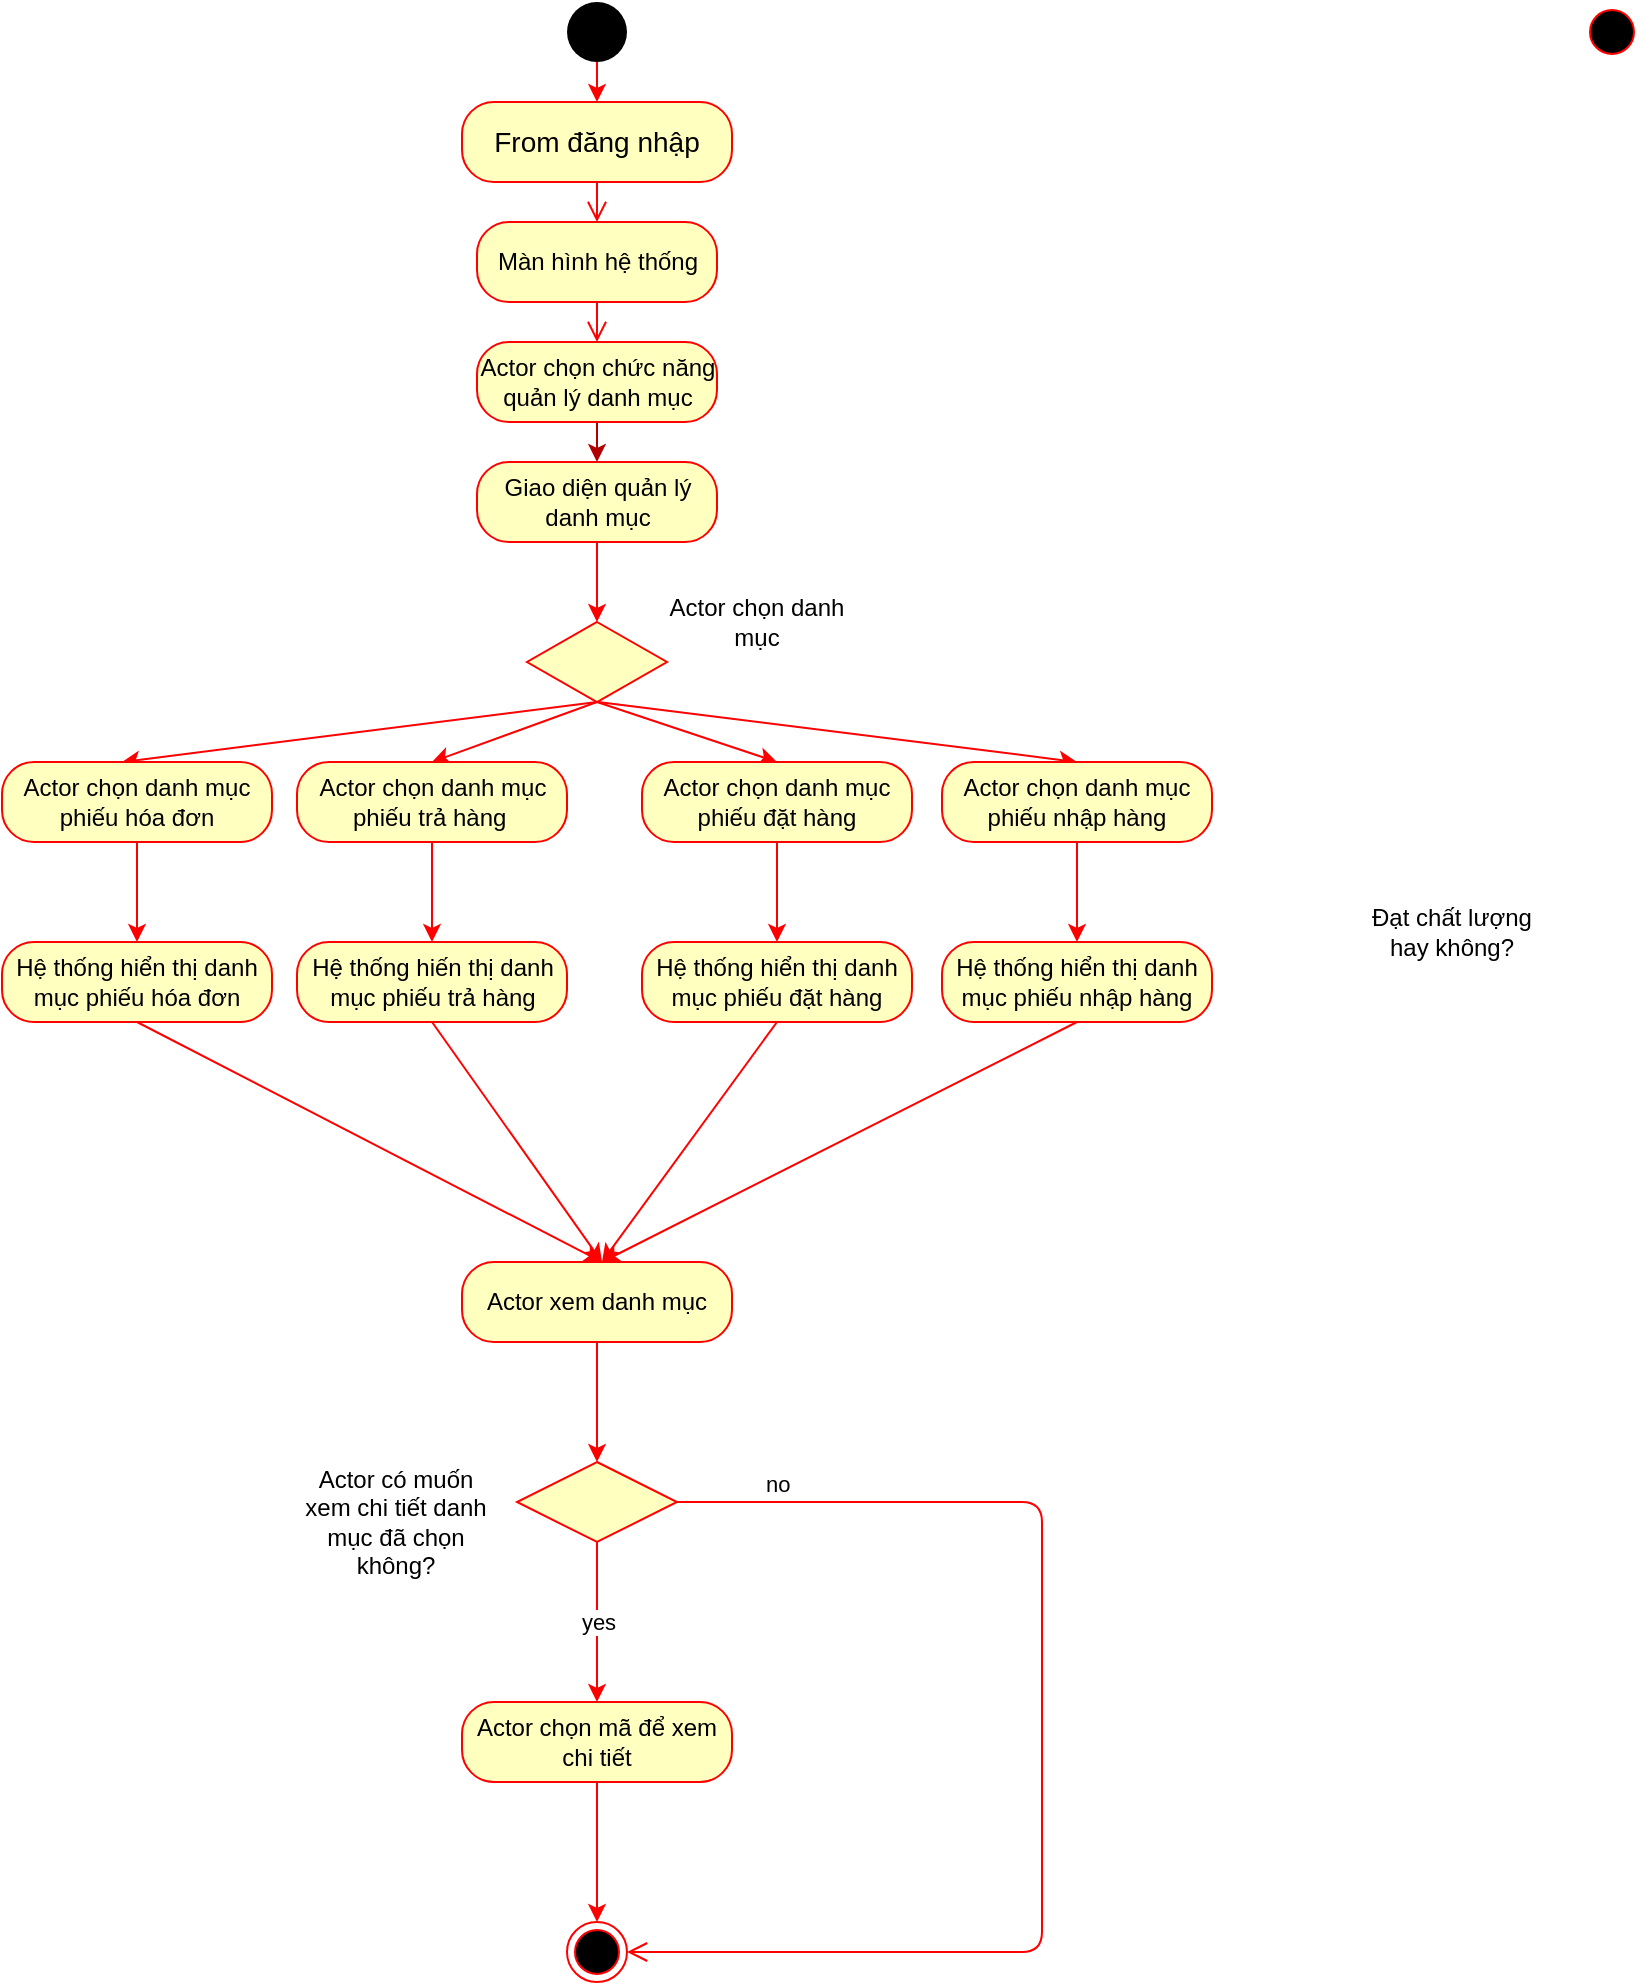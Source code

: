 <mxfile version="13.10.4" type="github">
  <diagram name="Page-1" id="e7e014a7-5840-1c2e-5031-d8a46d1fe8dd">
    <mxGraphModel dx="1220" dy="1555" grid="1" gridSize="10" guides="1" tooltips="1" connect="1" arrows="1" fold="1" page="1" pageScale="1" pageWidth="1169" pageHeight="826" background="#ffffff" math="0" shadow="0">
      <root>
        <mxCell id="0" />
        <mxCell id="1" parent="0" />
        <mxCell id="-c-wwAFa2-BwszWhMHXV-96" value="" style="ellipse;html=1;shape=startState;fillColor=#000000;strokeColor=#ff0000;" parent="1" vertex="1">
          <mxGeometry x="830" y="-780" width="30" height="30" as="geometry" />
        </mxCell>
        <mxCell id="0pxNcGVsvzD9zgSRN0-3-6" value="Đạt chất lượng hay không?" style="text;html=1;strokeColor=none;fillColor=none;align=center;verticalAlign=middle;whiteSpace=wrap;rounded=0;" parent="1" vertex="1">
          <mxGeometry x="720" y="-325" width="90" height="20" as="geometry" />
        </mxCell>
        <mxCell id="BmALPy2898BpjJ6mpnyW-61" style="edgeStyle=none;rounded=0;orthogonalLoop=1;jettySize=auto;html=1;exitX=0.5;exitY=1;exitDx=0;exitDy=0;entryX=0.5;entryY=0;entryDx=0;entryDy=0;strokeWidth=1;fillColor=#f0a30a;strokeColor=#FF0000;" edge="1" parent="1" source="BmALPy2898BpjJ6mpnyW-62" target="BmALPy2898BpjJ6mpnyW-63">
          <mxGeometry relative="1" as="geometry" />
        </mxCell>
        <mxCell id="BmALPy2898BpjJ6mpnyW-62" value="" style="ellipse;fillColor=#000000;strokeColor=none;" vertex="1" parent="1">
          <mxGeometry x="322.5" y="-780" width="30" height="30" as="geometry" />
        </mxCell>
        <mxCell id="BmALPy2898BpjJ6mpnyW-63" value="&lt;span style=&quot;font-size: 14px&quot;&gt;From đăng nhập&lt;/span&gt;" style="rounded=1;whiteSpace=wrap;html=1;arcSize=40;fontColor=#000000;fillColor=#ffffc0;strokeColor=#ff0000;" vertex="1" parent="1">
          <mxGeometry x="270.0" y="-730" width="135" height="40" as="geometry" />
        </mxCell>
        <mxCell id="BmALPy2898BpjJ6mpnyW-64" value="" style="edgeStyle=orthogonalEdgeStyle;html=1;verticalAlign=bottom;endArrow=open;endSize=8;strokeColor=#ff0000;entryX=0.5;entryY=0;entryDx=0;entryDy=0;" edge="1" parent="1" source="BmALPy2898BpjJ6mpnyW-63" target="BmALPy2898BpjJ6mpnyW-65">
          <mxGeometry relative="1" as="geometry">
            <mxPoint x="337.5" y="-740" as="targetPoint" />
          </mxGeometry>
        </mxCell>
        <mxCell id="BmALPy2898BpjJ6mpnyW-65" value="Màn hình hệ thống" style="rounded=1;whiteSpace=wrap;html=1;arcSize=40;fontColor=#000000;fillColor=#ffffc0;strokeColor=#ff0000;" vertex="1" parent="1">
          <mxGeometry x="277.5" y="-670" width="120" height="40" as="geometry" />
        </mxCell>
        <mxCell id="BmALPy2898BpjJ6mpnyW-66" value="" style="edgeStyle=orthogonalEdgeStyle;html=1;verticalAlign=bottom;endArrow=open;endSize=8;strokeColor=#ff0000;entryX=0.5;entryY=0;entryDx=0;entryDy=0;" edge="1" parent="1" source="BmALPy2898BpjJ6mpnyW-65" target="BmALPy2898BpjJ6mpnyW-72">
          <mxGeometry relative="1" as="geometry">
            <mxPoint x="337.5" y="-640" as="targetPoint" />
          </mxGeometry>
        </mxCell>
        <mxCell id="BmALPy2898BpjJ6mpnyW-143" style="edgeStyle=none;rounded=0;orthogonalLoop=1;jettySize=auto;html=1;entryX=0.5;entryY=0;entryDx=0;entryDy=0;strokeColor=#FF0000;" edge="1" parent="1" source="BmALPy2898BpjJ6mpnyW-68" target="BmALPy2898BpjJ6mpnyW-140">
          <mxGeometry relative="1" as="geometry" />
        </mxCell>
        <mxCell id="BmALPy2898BpjJ6mpnyW-68" value="Giao diện quản lý danh mục" style="rounded=1;whiteSpace=wrap;html=1;arcSize=40;fontColor=#000000;fillColor=#ffffc0;strokeColor=#ff0000;" vertex="1" parent="1">
          <mxGeometry x="277.5" y="-550" width="120" height="40" as="geometry" />
        </mxCell>
        <mxCell id="BmALPy2898BpjJ6mpnyW-71" style="edgeStyle=orthogonalEdgeStyle;rounded=0;orthogonalLoop=1;jettySize=auto;html=1;exitX=0.5;exitY=1;exitDx=0;exitDy=0;entryX=0.5;entryY=0;entryDx=0;entryDy=0;fillColor=#e51400;strokeColor=#B20000;" edge="1" parent="1" source="BmALPy2898BpjJ6mpnyW-72" target="BmALPy2898BpjJ6mpnyW-68">
          <mxGeometry relative="1" as="geometry" />
        </mxCell>
        <mxCell id="BmALPy2898BpjJ6mpnyW-72" value="Actor chọn chức năng quản lý danh mục" style="rounded=1;whiteSpace=wrap;html=1;arcSize=40;fontColor=#000000;fillColor=#ffffc0;strokeColor=#ff0000;" vertex="1" parent="1">
          <mxGeometry x="277.5" y="-610" width="120" height="40" as="geometry" />
        </mxCell>
        <mxCell id="BmALPy2898BpjJ6mpnyW-127" style="edgeStyle=none;rounded=0;orthogonalLoop=1;jettySize=auto;html=1;exitX=0.5;exitY=1;exitDx=0;exitDy=0;fillColor=#e51400;strokeColor=#FF0000;" edge="1" parent="1" source="BmALPy2898BpjJ6mpnyW-118">
          <mxGeometry relative="1" as="geometry">
            <mxPoint x="340" y="-150" as="targetPoint" />
          </mxGeometry>
        </mxCell>
        <mxCell id="BmALPy2898BpjJ6mpnyW-118" value="Hệ thống hiển thị danh mục phiếu hóa đơn" style="rounded=1;whiteSpace=wrap;html=1;arcSize=40;fontColor=#000000;fillColor=#ffffc0;strokeColor=#ff0000;" vertex="1" parent="1">
          <mxGeometry x="40.0" y="-310" width="135" height="40" as="geometry" />
        </mxCell>
        <mxCell id="BmALPy2898BpjJ6mpnyW-130" style="edgeStyle=none;rounded=0;orthogonalLoop=1;jettySize=auto;html=1;exitX=0.5;exitY=1;exitDx=0;exitDy=0;fillColor=#e51400;strokeColor=#FF0000;" edge="1" parent="1" source="BmALPy2898BpjJ6mpnyW-120">
          <mxGeometry relative="1" as="geometry">
            <mxPoint x="340" y="-150" as="targetPoint" />
          </mxGeometry>
        </mxCell>
        <mxCell id="BmALPy2898BpjJ6mpnyW-120" value="Hệ thống hiến thị danh mục phiếu trả hàng" style="rounded=1;whiteSpace=wrap;html=1;arcSize=40;fontColor=#000000;fillColor=#ffffc0;strokeColor=#ff0000;" vertex="1" parent="1">
          <mxGeometry x="187.5" y="-310" width="135" height="40" as="geometry" />
        </mxCell>
        <mxCell id="BmALPy2898BpjJ6mpnyW-128" style="edgeStyle=none;rounded=0;orthogonalLoop=1;jettySize=auto;html=1;exitX=0.5;exitY=1;exitDx=0;exitDy=0;fillColor=#e51400;strokeColor=#FF0000;" edge="1" parent="1" source="BmALPy2898BpjJ6mpnyW-121">
          <mxGeometry relative="1" as="geometry">
            <mxPoint x="340" y="-150" as="targetPoint" />
          </mxGeometry>
        </mxCell>
        <mxCell id="BmALPy2898BpjJ6mpnyW-121" value="Hệ thống hiển thị danh mục phiếu nhập hàng" style="rounded=1;whiteSpace=wrap;html=1;arcSize=40;fontColor=#000000;fillColor=#ffffc0;strokeColor=#ff0000;" vertex="1" parent="1">
          <mxGeometry x="510.0" y="-310" width="135" height="40" as="geometry" />
        </mxCell>
        <mxCell id="BmALPy2898BpjJ6mpnyW-129" style="edgeStyle=none;rounded=0;orthogonalLoop=1;jettySize=auto;html=1;exitX=0.5;exitY=1;exitDx=0;exitDy=0;fillColor=#e51400;strokeColor=#FF0000;" edge="1" parent="1" source="BmALPy2898BpjJ6mpnyW-122">
          <mxGeometry relative="1" as="geometry">
            <mxPoint x="340" y="-150" as="targetPoint" />
          </mxGeometry>
        </mxCell>
        <mxCell id="BmALPy2898BpjJ6mpnyW-122" value="Hệ thống hiển thị danh mục phiếu đặt hàng" style="rounded=1;whiteSpace=wrap;html=1;arcSize=40;fontColor=#000000;fillColor=#ffffc0;strokeColor=#ff0000;" vertex="1" parent="1">
          <mxGeometry x="360.0" y="-310" width="135" height="40" as="geometry" />
        </mxCell>
        <mxCell id="BmALPy2898BpjJ6mpnyW-171" style="edgeStyle=none;rounded=0;orthogonalLoop=1;jettySize=auto;html=1;entryX=0.5;entryY=0;entryDx=0;entryDy=0;strokeColor=#FF0000;" edge="1" parent="1" source="BmALPy2898BpjJ6mpnyW-131" target="BmALPy2898BpjJ6mpnyW-162">
          <mxGeometry relative="1" as="geometry" />
        </mxCell>
        <mxCell id="BmALPy2898BpjJ6mpnyW-131" value="Actor xem danh mục" style="rounded=1;whiteSpace=wrap;html=1;arcSize=40;fontColor=#000000;fillColor=#ffffc0;strokeColor=#ff0000;" vertex="1" parent="1">
          <mxGeometry x="270.0" y="-150" width="135" height="40" as="geometry" />
        </mxCell>
        <mxCell id="BmALPy2898BpjJ6mpnyW-134" value="" style="ellipse;html=1;shape=endState;fillColor=#000000;strokeColor=#ff0000;" vertex="1" parent="1">
          <mxGeometry x="322.5" y="180" width="30" height="30" as="geometry" />
        </mxCell>
        <mxCell id="BmALPy2898BpjJ6mpnyW-153" style="edgeStyle=none;rounded=0;orthogonalLoop=1;jettySize=auto;html=1;entryX=0.444;entryY=0;entryDx=0;entryDy=0;entryPerimeter=0;strokeColor=#FF0000;exitX=0.5;exitY=1;exitDx=0;exitDy=0;" edge="1" parent="1" source="BmALPy2898BpjJ6mpnyW-140" target="BmALPy2898BpjJ6mpnyW-149">
          <mxGeometry relative="1" as="geometry" />
        </mxCell>
        <mxCell id="BmALPy2898BpjJ6mpnyW-154" style="edgeStyle=none;rounded=0;orthogonalLoop=1;jettySize=auto;html=1;entryX=0.5;entryY=0;entryDx=0;entryDy=0;strokeColor=#FF0000;" edge="1" parent="1" target="BmALPy2898BpjJ6mpnyW-152">
          <mxGeometry relative="1" as="geometry">
            <mxPoint x="338" y="-430" as="sourcePoint" />
          </mxGeometry>
        </mxCell>
        <mxCell id="BmALPy2898BpjJ6mpnyW-155" style="edgeStyle=none;rounded=0;orthogonalLoop=1;jettySize=auto;html=1;entryX=0.5;entryY=0;entryDx=0;entryDy=0;strokeColor=#FF0000;exitX=0.5;exitY=1;exitDx=0;exitDy=0;" edge="1" parent="1" source="BmALPy2898BpjJ6mpnyW-140" target="BmALPy2898BpjJ6mpnyW-151">
          <mxGeometry relative="1" as="geometry" />
        </mxCell>
        <mxCell id="BmALPy2898BpjJ6mpnyW-157" style="edgeStyle=none;rounded=0;orthogonalLoop=1;jettySize=auto;html=1;entryX=0.5;entryY=0;entryDx=0;entryDy=0;strokeColor=#FF0000;exitX=0.5;exitY=1;exitDx=0;exitDy=0;" edge="1" parent="1" source="BmALPy2898BpjJ6mpnyW-140" target="BmALPy2898BpjJ6mpnyW-150">
          <mxGeometry relative="1" as="geometry" />
        </mxCell>
        <mxCell id="BmALPy2898BpjJ6mpnyW-140" value="" style="rhombus;whiteSpace=wrap;html=1;fillColor=#ffffc0;strokeColor=#ff0000;" vertex="1" parent="1">
          <mxGeometry x="302.5" y="-470" width="70" height="40" as="geometry" />
        </mxCell>
        <mxCell id="BmALPy2898BpjJ6mpnyW-148" value="Actor chọn danh mục" style="text;html=1;strokeColor=none;fillColor=none;align=center;verticalAlign=middle;whiteSpace=wrap;rounded=0;" vertex="1" parent="1">
          <mxGeometry x="360" y="-480" width="115" height="20" as="geometry" />
        </mxCell>
        <mxCell id="BmALPy2898BpjJ6mpnyW-158" style="edgeStyle=none;rounded=0;orthogonalLoop=1;jettySize=auto;html=1;entryX=0.5;entryY=0;entryDx=0;entryDy=0;strokeColor=#FF0000;" edge="1" parent="1" source="BmALPy2898BpjJ6mpnyW-149" target="BmALPy2898BpjJ6mpnyW-118">
          <mxGeometry relative="1" as="geometry" />
        </mxCell>
        <mxCell id="BmALPy2898BpjJ6mpnyW-149" value="Actor chọn danh mục phiếu hóa đơn" style="rounded=1;whiteSpace=wrap;html=1;arcSize=40;fontColor=#000000;fillColor=#ffffc0;strokeColor=#ff0000;" vertex="1" parent="1">
          <mxGeometry x="40.0" y="-400" width="135" height="40" as="geometry" />
        </mxCell>
        <mxCell id="BmALPy2898BpjJ6mpnyW-159" style="edgeStyle=none;rounded=0;orthogonalLoop=1;jettySize=auto;html=1;entryX=0.5;entryY=0;entryDx=0;entryDy=0;strokeColor=#FF0000;" edge="1" parent="1" source="BmALPy2898BpjJ6mpnyW-150" target="BmALPy2898BpjJ6mpnyW-120">
          <mxGeometry relative="1" as="geometry" />
        </mxCell>
        <mxCell id="BmALPy2898BpjJ6mpnyW-150" value="Actor chọn danh mục phiếu trả hàng&amp;nbsp;" style="rounded=1;whiteSpace=wrap;html=1;arcSize=40;fontColor=#000000;fillColor=#ffffc0;strokeColor=#ff0000;" vertex="1" parent="1">
          <mxGeometry x="187.5" y="-400" width="135" height="40" as="geometry" />
        </mxCell>
        <mxCell id="BmALPy2898BpjJ6mpnyW-160" style="edgeStyle=none;rounded=0;orthogonalLoop=1;jettySize=auto;html=1;entryX=0.5;entryY=0;entryDx=0;entryDy=0;strokeColor=#FF0000;" edge="1" parent="1" source="BmALPy2898BpjJ6mpnyW-151" target="BmALPy2898BpjJ6mpnyW-122">
          <mxGeometry relative="1" as="geometry" />
        </mxCell>
        <mxCell id="BmALPy2898BpjJ6mpnyW-151" value="Actor chọn danh mục phiếu đặt hàng" style="rounded=1;whiteSpace=wrap;html=1;arcSize=40;fontColor=#000000;fillColor=#ffffc0;strokeColor=#ff0000;" vertex="1" parent="1">
          <mxGeometry x="360.0" y="-400" width="135" height="40" as="geometry" />
        </mxCell>
        <mxCell id="BmALPy2898BpjJ6mpnyW-161" style="edgeStyle=none;rounded=0;orthogonalLoop=1;jettySize=auto;html=1;entryX=0.5;entryY=0;entryDx=0;entryDy=0;strokeColor=#FF0000;" edge="1" parent="1" source="BmALPy2898BpjJ6mpnyW-152" target="BmALPy2898BpjJ6mpnyW-121">
          <mxGeometry relative="1" as="geometry" />
        </mxCell>
        <mxCell id="BmALPy2898BpjJ6mpnyW-152" value="Actor chọn danh mục phiếu nhập hàng" style="rounded=1;whiteSpace=wrap;html=1;arcSize=40;fontColor=#000000;fillColor=#ffffc0;strokeColor=#ff0000;" vertex="1" parent="1">
          <mxGeometry x="510.0" y="-400" width="135" height="40" as="geometry" />
        </mxCell>
        <mxCell id="BmALPy2898BpjJ6mpnyW-156" style="edgeStyle=none;rounded=0;orthogonalLoop=1;jettySize=auto;html=1;exitX=0;exitY=1;exitDx=0;exitDy=0;strokeColor=#FF0000;" edge="1" parent="1" source="BmALPy2898BpjJ6mpnyW-140" target="BmALPy2898BpjJ6mpnyW-140">
          <mxGeometry relative="1" as="geometry" />
        </mxCell>
        <mxCell id="BmALPy2898BpjJ6mpnyW-172" value="yes" style="edgeStyle=none;rounded=0;orthogonalLoop=1;jettySize=auto;html=1;entryX=0.5;entryY=0;entryDx=0;entryDy=0;strokeColor=#FF0000;" edge="1" parent="1" source="BmALPy2898BpjJ6mpnyW-162" target="BmALPy2898BpjJ6mpnyW-167">
          <mxGeometry relative="1" as="geometry" />
        </mxCell>
        <mxCell id="BmALPy2898BpjJ6mpnyW-162" value="" style="rhombus;whiteSpace=wrap;html=1;fillColor=#ffffc0;strokeColor=#ff0000;" vertex="1" parent="1">
          <mxGeometry x="297.5" y="-50" width="80" height="40" as="geometry" />
        </mxCell>
        <mxCell id="BmALPy2898BpjJ6mpnyW-163" value="no" style="edgeStyle=orthogonalEdgeStyle;html=1;align=left;verticalAlign=bottom;endArrow=open;endSize=8;strokeColor=#ff0000;entryX=1;entryY=0.5;entryDx=0;entryDy=0;" edge="1" source="BmALPy2898BpjJ6mpnyW-162" parent="1" target="BmALPy2898BpjJ6mpnyW-134">
          <mxGeometry x="-0.861" relative="1" as="geometry">
            <mxPoint x="570" y="-30" as="targetPoint" />
            <Array as="points">
              <mxPoint x="560" y="-30" />
              <mxPoint x="560" y="195" />
            </Array>
            <mxPoint as="offset" />
          </mxGeometry>
        </mxCell>
        <mxCell id="BmALPy2898BpjJ6mpnyW-165" value="Actor có muốn xem chi tiết danh mục đã chọn không?" style="text;html=1;strokeColor=none;fillColor=none;align=center;verticalAlign=middle;whiteSpace=wrap;rounded=0;" vertex="1" parent="1">
          <mxGeometry x="187.5" y="-30" width="98" height="20" as="geometry" />
        </mxCell>
        <mxCell id="BmALPy2898BpjJ6mpnyW-175" style="edgeStyle=none;rounded=0;orthogonalLoop=1;jettySize=auto;html=1;entryX=0.5;entryY=0;entryDx=0;entryDy=0;strokeColor=#FF0000;" edge="1" parent="1" source="BmALPy2898BpjJ6mpnyW-167" target="BmALPy2898BpjJ6mpnyW-134">
          <mxGeometry relative="1" as="geometry" />
        </mxCell>
        <mxCell id="BmALPy2898BpjJ6mpnyW-167" value="Actor chọn mã để xem chi tiết" style="rounded=1;whiteSpace=wrap;html=1;arcSize=40;fontColor=#000000;fillColor=#ffffc0;strokeColor=#ff0000;" vertex="1" parent="1">
          <mxGeometry x="270.0" y="70" width="135" height="40" as="geometry" />
        </mxCell>
      </root>
    </mxGraphModel>
  </diagram>
</mxfile>
